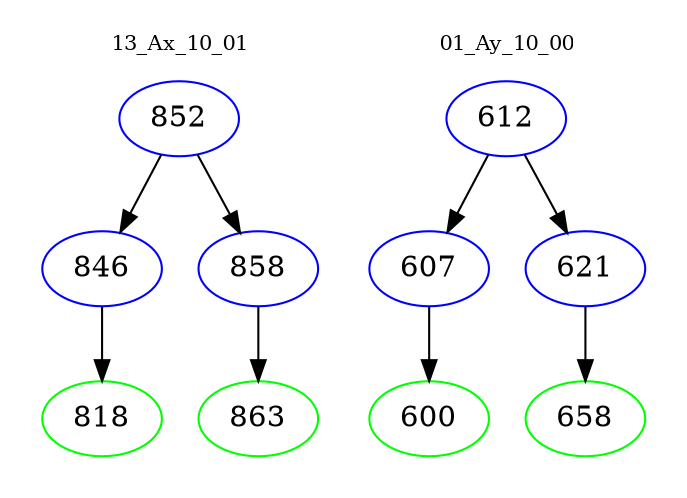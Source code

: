 digraph{
subgraph cluster_0 {
color = white
label = "13_Ax_10_01";
fontsize=10;
T0_852 [label="852", color="blue"]
T0_852 -> T0_846 [color="black"]
T0_846 [label="846", color="blue"]
T0_846 -> T0_818 [color="black"]
T0_818 [label="818", color="green"]
T0_852 -> T0_858 [color="black"]
T0_858 [label="858", color="blue"]
T0_858 -> T0_863 [color="black"]
T0_863 [label="863", color="green"]
}
subgraph cluster_1 {
color = white
label = "01_Ay_10_00";
fontsize=10;
T1_612 [label="612", color="blue"]
T1_612 -> T1_607 [color="black"]
T1_607 [label="607", color="blue"]
T1_607 -> T1_600 [color="black"]
T1_600 [label="600", color="green"]
T1_612 -> T1_621 [color="black"]
T1_621 [label="621", color="blue"]
T1_621 -> T1_658 [color="black"]
T1_658 [label="658", color="green"]
}
}
